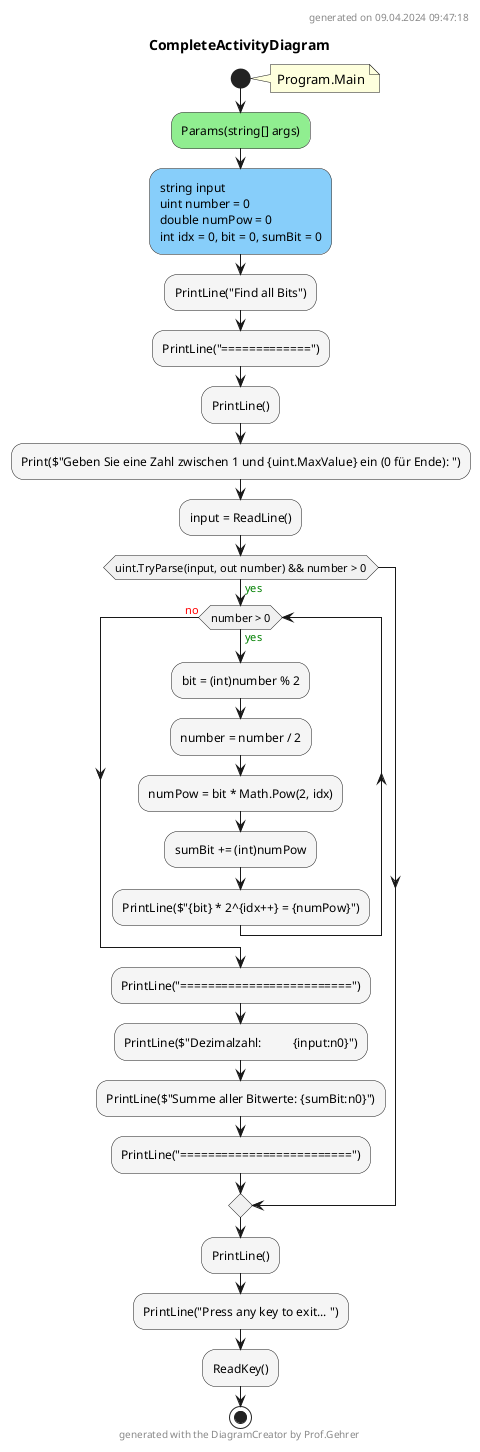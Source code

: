 @startuml CompleteActivityDiagram
header
generated on 09.04.2024 09:47:18
end header
title CompleteActivityDiagram
start
note right:  Program.Main
#LightGreen:Params(string[] args);
#LightSkyBlue:string input\nuint number = 0\ndouble numPow = 0\nint idx = 0, bit = 0, sumBit = 0;
#WhiteSmoke:PrintLine("Find all Bits");
#WhiteSmoke:PrintLine("=============");
#WhiteSmoke:PrintLine();
#WhiteSmoke:Print($"Geben Sie eine Zahl zwischen 1 und {uint.MaxValue} ein (0 für Ende): ");
#WhiteSmoke:input = ReadLine();
if (uint.TryParse(input, out number) && number > 0) then (<color:green>yes)
        while (number > 0) is (<color:green>yes)
                #WhiteSmoke:bit = (int)number % 2;
                #WhiteSmoke:number = number / 2;
                #WhiteSmoke:numPow = bit * Math.Pow(2, idx);
                #WhiteSmoke:sumBit += (int)numPow;
                #WhiteSmoke:PrintLine($"{bit} * 2^{idx++} = {numPow}");
        endwhile (<color:red>no)
        #WhiteSmoke:PrintLine("=========================");
        #WhiteSmoke:PrintLine($"Dezimalzahl:          {input:n0}");
        #WhiteSmoke:PrintLine($"Summe aller Bitwerte: {sumBit:n0}");
        #WhiteSmoke:PrintLine("=========================");
endif
#WhiteSmoke:PrintLine();
#WhiteSmoke:PrintLine("Press any key to exit... ");
#WhiteSmoke:ReadKey();
stop
footer
generated with the DiagramCreator by Prof.Gehrer
end footer
@enduml
